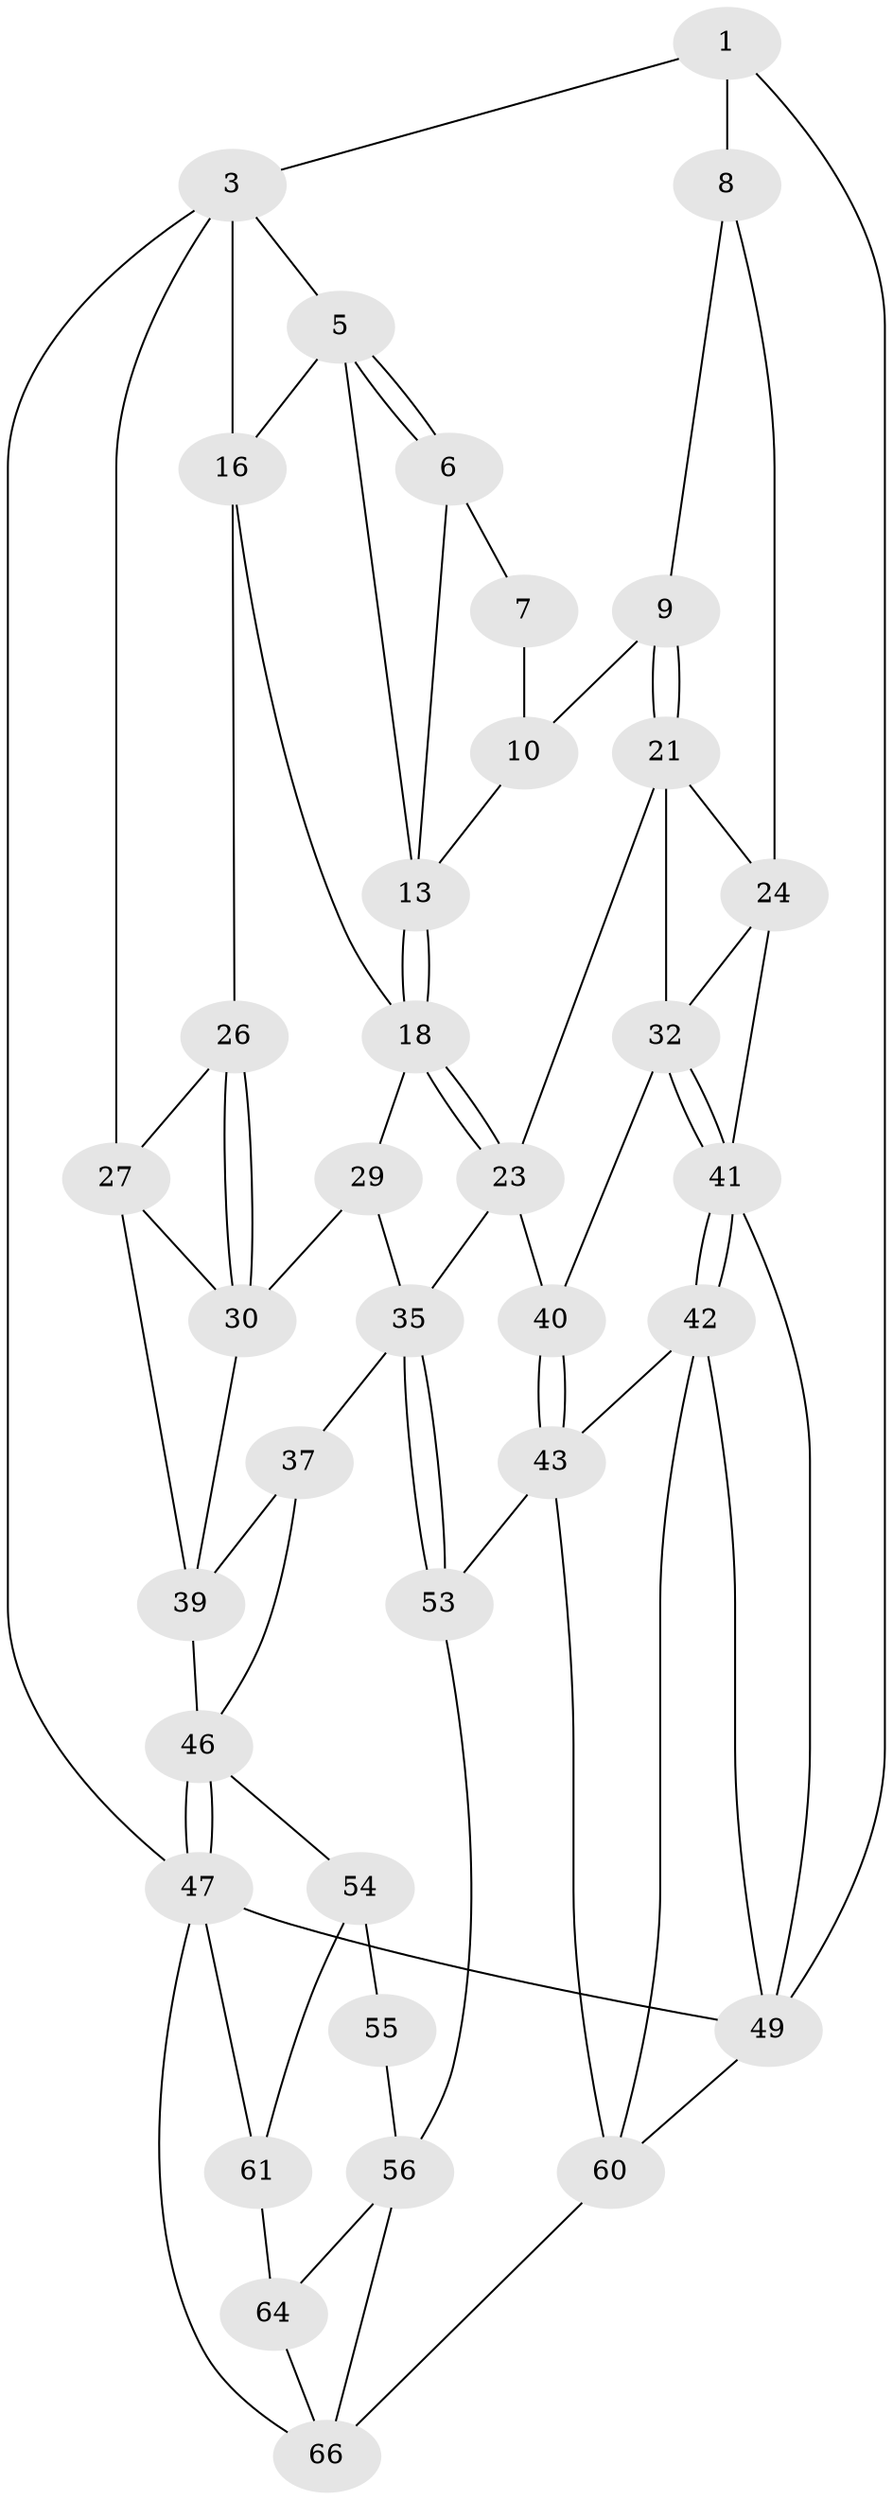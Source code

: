 // Generated by graph-tools (version 1.1) at 2025/24/03/03/25 07:24:35]
// undirected, 37 vertices, 77 edges
graph export_dot {
graph [start="1"]
  node [color=gray90,style=filled];
  1 [pos="+0.9292202374981338+0",super="+2"];
  3 [pos="+0+0",super="+4"];
  5 [pos="+0.164045948655153+0",super="+15"];
  6 [pos="+0.2140163238502139+0"];
  7 [pos="+0.6093608553509201+0",super="+11"];
  8 [pos="+0.8307805336161967+0.09258713613034011",super="+20"];
  9 [pos="+0.805352250302469+0.12591495069770076"];
  10 [pos="+0.7799293971136968+0.10632965192983386",super="+12"];
  13 [pos="+0.5099422760581718+0.19630937432512957",super="+14"];
  16 [pos="+0.353808367478762+0.19788209502544984",super="+17"];
  18 [pos="+0.49683432287190915+0.24636915359471104",super="+19"];
  21 [pos="+0.8297332135114512+0.18470489476413093",super="+22"];
  23 [pos="+0.5195157495732324+0.2748783939322614",super="+34"];
  24 [pos="+1+0.22731269186008268",super="+25"];
  26 [pos="+0.1592288100736523+0.24198498309839864"];
  27 [pos="+0+0.2544815559965231",super="+28"];
  29 [pos="+0.32643013558392+0.31074737848091394"];
  30 [pos="+0.197966084751853+0.34255416269096495",super="+31"];
  32 [pos="+0.8634544266699076+0.38915532190893515",super="+33"];
  35 [pos="+0.38249387535665463+0.6476828490465807",super="+36"];
  37 [pos="+0.2371886036542829+0.5649869377962995",super="+38"];
  39 [pos="+0.13662107107735336+0.4393545812671818",super="+45"];
  40 [pos="+0.6539035990479024+0.4932644624194746"];
  41 [pos="+0.8972802556403694+0.533575343986524",super="+44"];
  42 [pos="+0.8433844938850353+0.632668480986432",super="+58"];
  43 [pos="+0.7273397621413416+0.5977332768342387",super="+52"];
  46 [pos="+0+0.7024447578463344",super="+51"];
  47 [pos="+0+0.7635879081178928",super="+48"];
  49 [pos="+1+1",super="+50"];
  53 [pos="+0.3835949642502067+0.6554631363078636"];
  54 [pos="+0.028635640393850106+0.6636960436079703",super="+59"];
  55 [pos="+0.14223994543806223+0.6304101977563731",super="+57"];
  56 [pos="+0.3683938728110525+0.6780567193365485",super="+63"];
  60 [pos="+0.6307790508177438+0.8997913132341143",super="+65"];
  61 [pos="+0.12519492920492625+0.8046835345982591",super="+62"];
  64 [pos="+0.25077578947173484+0.8540747993834321",super="+67"];
  66 [pos="+0.4001741634019338+1",super="+68"];
  1 -- 8 [weight=2];
  1 -- 3;
  1 -- 49;
  3 -- 16;
  3 -- 5;
  3 -- 47;
  3 -- 27;
  5 -- 6;
  5 -- 6;
  5 -- 16;
  5 -- 13;
  6 -- 7;
  6 -- 13;
  7 -- 10 [weight=2];
  8 -- 9;
  8 -- 24;
  9 -- 10;
  9 -- 21;
  9 -- 21;
  10 -- 13;
  13 -- 18;
  13 -- 18;
  16 -- 26;
  16 -- 18;
  18 -- 23;
  18 -- 23;
  18 -- 29;
  21 -- 24;
  21 -- 32;
  21 -- 23;
  23 -- 40;
  23 -- 35;
  24 -- 32;
  24 -- 41;
  26 -- 27;
  26 -- 30;
  26 -- 30;
  27 -- 30;
  27 -- 39;
  29 -- 30;
  29 -- 35;
  30 -- 39;
  32 -- 41;
  32 -- 41;
  32 -- 40;
  35 -- 53;
  35 -- 53;
  35 -- 37;
  37 -- 46;
  37 -- 39;
  39 -- 46;
  40 -- 43;
  40 -- 43;
  41 -- 42;
  41 -- 42;
  41 -- 49;
  42 -- 43;
  42 -- 60;
  42 -- 49;
  43 -- 60;
  43 -- 53;
  46 -- 47;
  46 -- 47;
  46 -- 54;
  47 -- 61;
  47 -- 49;
  47 -- 66;
  49 -- 60;
  53 -- 56;
  54 -- 55 [weight=2];
  54 -- 61;
  55 -- 56;
  56 -- 66;
  56 -- 64;
  60 -- 66;
  61 -- 64 [weight=2];
  64 -- 66;
}
